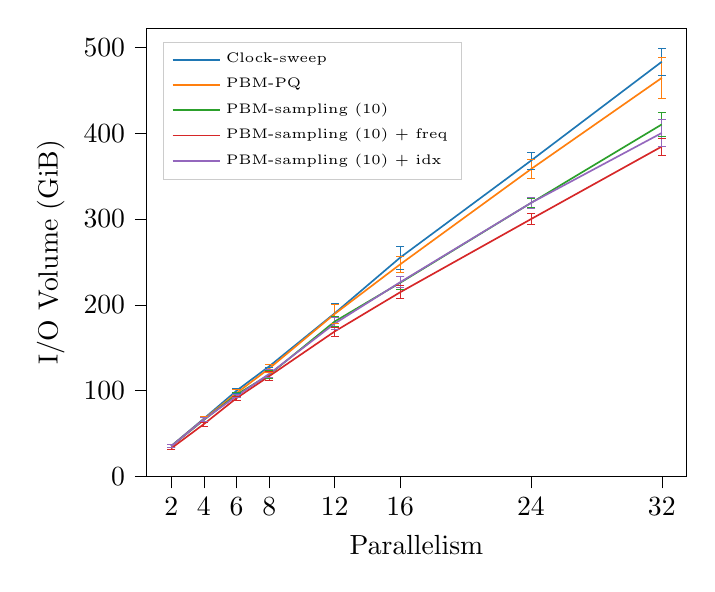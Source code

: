 % This file was created with tikzplotlib v0.10.1.
\begin{tikzpicture}

\definecolor{crimson2143940}{RGB}{214,39,40}
\definecolor{darkgray176}{RGB}{176,176,176}
\definecolor{darkorange25512714}{RGB}{255,127,14}
\definecolor{forestgreen4416044}{RGB}{44,160,44}
\definecolor{lightgray204}{RGB}{204,204,204}
\definecolor{mediumpurple148103189}{RGB}{148,103,189}
\definecolor{steelblue31119180}{RGB}{31,119,180}

\begin{axis}[
legend cell align={left},
legend style={
  font=\tiny,
  fill opacity=0.8,
  draw opacity=1,
  text opacity=1,
  at={(0.03,0.97)},
  anchor=north west,
  draw=lightgray204
},
tick align=outside,
tick pos=left,
%title={IO volume vs parallelism - Trailing index scans 1pct},
x grid style={darkgray176},
xlabel={Parallelism},
xtick=data,
xmin=0.5, xmax=33.5,
xtick style={color=black},
y grid style={darkgray176},
ylabel={I/O Volume (GiB)},
ymin=0, ymax=522.208,
ytick style={color=black}
]
\path [draw=steelblue31119180, line width=0.3px]
(axis cs:2,33.431)
--(axis cs:2,37.759);

\path [draw=steelblue31119180, line width=0.3px]
(axis cs:4,64.747)
--(axis cs:4,70.299);

\path [draw=steelblue31119180, line width=0.3px]
(axis cs:6,97.35)
--(axis cs:6,102.83);

\path [draw=steelblue31119180, line width=0.3px]
(axis cs:8,126.752)
--(axis cs:8,130.195);

\path [draw=steelblue31119180, line width=0.3px]
(axis cs:12,178.591)
--(axis cs:12,201.784);

\path [draw=steelblue31119180, line width=0.3px]
(axis cs:16,241.724)
--(axis cs:16,268.371);

\path [draw=steelblue31119180, line width=0.3px]
(axis cs:24,357.818)
--(axis cs:24,378.027);

\path [draw=steelblue31119180, line width=0.3px]
(axis cs:32,467.496)
--(axis cs:32,498.826);

\addplot [line width=0.3px, steelblue31119180, mark=-, mark size=1.5, mark options={solid}, only marks, forget plot]
table {%
2 33.431
4 64.747
6 97.35
8 126.752
12 178.591
16 241.724
24 357.818
32 467.496
};
\addplot [line width=0.3px, steelblue31119180, mark=-, mark size=1.5, mark options={solid}, only marks, forget plot]
table {%
2 37.759
4 70.299
6 102.83
8 130.195
12 201.784
16 268.371
24 378.027
32 498.826
};
\path [draw=darkorange25512714, line width=0.3px]
(axis cs:2,33.53)
--(axis cs:2,37.143);

\path [draw=darkorange25512714, line width=0.3px]
(axis cs:4,64.12)
--(axis cs:4,69.478);

\path [draw=darkorange25512714, line width=0.3px]
(axis cs:6,93.004)
--(axis cs:6,101.542);

\path [draw=darkorange25512714, line width=0.3px]
(axis cs:8,121.393)
--(axis cs:8,130.57);

\path [draw=darkorange25512714, line width=0.3px]
(axis cs:12,178.352)
--(axis cs:12,200.579);

\path [draw=darkorange25512714, line width=0.3px]
(axis cs:16,237.678)
--(axis cs:16,256.605);

\path [draw=darkorange25512714, line width=0.3px]
(axis cs:24,346.841)
--(axis cs:24,369.298);

\path [draw=darkorange25512714, line width=0.3px]
(axis cs:32,440.494)
--(axis cs:32,488.172);

\addplot [line width=0.3px, darkorange25512714, mark=-, mark size=1.5, mark options={solid}, only marks, forget plot]
table {%
2 33.53
4 64.12
6 93.004
8 121.393
12 178.352
16 237.678
24 346.841
32 440.494
};
\addplot [line width=0.3px, darkorange25512714, mark=-, mark size=1.5, mark options={solid}, only marks, forget plot]
table {%
2 37.143
4 69.478
6 101.542
8 130.57
12 200.579
16 256.605
24 369.298
32 488.172
};
\path [draw=forestgreen4416044, line width=0.3px]
(axis cs:2,33.898)
--(axis cs:2,36.936);

\path [draw=forestgreen4416044, line width=0.3px]
(axis cs:4,63.469)
--(axis cs:4,68.469);

\path [draw=forestgreen4416044, line width=0.3px]
(axis cs:6,93.031)
--(axis cs:6,97.676);

\path [draw=forestgreen4416044, line width=0.3px]
(axis cs:8,113.974)
--(axis cs:8,123.564);

\path [draw=forestgreen4416044, line width=0.3px]
(axis cs:12,174.513)
--(axis cs:12,186.708);

\path [draw=forestgreen4416044, line width=0.3px]
(axis cs:16,217.895)
--(axis cs:16,233.437);

\path [draw=forestgreen4416044, line width=0.3px]
(axis cs:24,313.161)
--(axis cs:24,324.229);

\path [draw=forestgreen4416044, line width=0.3px]
(axis cs:32,396.546)
--(axis cs:32,423.707);

\addplot [line width=0.3px, forestgreen4416044, mark=-, mark size=1.5, mark options={solid}, only marks, forget plot]
table {%
2 33.898
4 63.469
6 93.031
8 113.974
12 174.513
16 217.895
24 313.161
32 396.546
};
\addplot [line width=0.3px, forestgreen4416044, mark=-, mark size=1.5, mark options={solid}, only marks, forget plot]
table {%
2 36.936
4 68.469
6 97.676
8 123.564
12 186.708
16 233.437
24 324.229
32 423.707
};
\path [draw=crimson2143940, line width=0.3px]
(axis cs:2,31.175)
--(axis cs:2,34.493);

\path [draw=crimson2143940, line width=0.3px]
(axis cs:4,58.667)
--(axis cs:4,63.595);

\path [draw=crimson2143940, line width=0.3px]
(axis cs:6,88.973)
--(axis cs:6,93.896);

\path [draw=crimson2143940, line width=0.3px]
(axis cs:8,111.813)
--(axis cs:8,122.21);

\path [draw=crimson2143940, line width=0.3px]
(axis cs:12,163.805)
--(axis cs:12,174.274);

\path [draw=crimson2143940, line width=0.3px]
(axis cs:16,207.037)
--(axis cs:16,222.278);

\path [draw=crimson2143940, line width=0.3px]
(axis cs:24,293.332)
--(axis cs:24,306.348);

\path [draw=crimson2143940, line width=0.3px]
(axis cs:32,374.511)
--(axis cs:32,394.311);

\addplot [line width=0.3px, crimson2143940, mark=-, mark size=1.5, mark options={solid}, only marks, forget plot]
table {%
2 31.175
4 58.667
6 88.973
8 111.813
12 163.805
16 207.037
24 293.332
32 374.511
};
\addplot [line width=0.3px, crimson2143940, mark=-, mark size=1.5, mark options={solid}, only marks, forget plot]
table {%
2 34.493
4 63.595
6 93.896
8 122.21
12 174.274
16 222.278
24 306.348
32 394.311
};
\path [draw=mediumpurple148103189, line width=0.3px]
(axis cs:2,33.76)
--(axis cs:2,36.876);

\path [draw=mediumpurple148103189, line width=0.3px]
(axis cs:4,64.532)
--(axis cs:4,68.466);

\path [draw=mediumpurple148103189, line width=0.3px]
(axis cs:6,91.969)
--(axis cs:6,95.588);

\path [draw=mediumpurple148103189, line width=0.3px]
(axis cs:8,115.141)
--(axis cs:8,124.228);

\path [draw=mediumpurple148103189, line width=0.3px]
(axis cs:12,171.109)
--(axis cs:12,185.357);

\path [draw=mediumpurple148103189, line width=0.3px]
(axis cs:16,219.774)
--(axis cs:16,232.933);

\path [draw=mediumpurple148103189, line width=0.3px]
(axis cs:24,312.018)
--(axis cs:24,325.403);

\path [draw=mediumpurple148103189, line width=0.3px]
(axis cs:32,384.75)
--(axis cs:32,415.675);

\addplot [line width=0.3px, mediumpurple148103189, mark=-, mark size=1.5, mark options={solid}, only marks, forget plot]
table {%
2 33.76
4 64.532
6 91.969
8 115.141
12 171.109
16 219.774
24 312.018
32 384.75
};
\addplot [line width=0.3px, mediumpurple148103189, mark=-, mark size=1.5, mark options={solid}, only marks, forget plot]
table {%
2 36.876
4 68.466
6 95.588
8 124.228
12 185.357
16 232.933
24 325.403
32 415.675
};
\addplot [semithick, steelblue31119180]
table {%
2 35.595
4 67.523
6 100.09
8 128.473
12 190.187
16 255.048
24 367.923
32 483.161
};
\addlegendentry{Clock-sweep}
\addplot [semithick, darkorange25512714]
table {%
2 35.337
4 66.799
6 97.273
8 125.981
12 189.466
16 247.142
24 358.069
32 464.333
};
\addlegendentry{PBM-PQ}
\addplot [semithick, forestgreen4416044]
table {%
2 35.417
4 65.969
6 95.353
8 118.769
12 180.61
16 225.666
24 318.695
32 410.127
};
\addlegendentry{PBM-sampling (10)}
\addplot [semithick, crimson2143940]
table {%
2 32.834
4 61.131
6 91.435
8 117.012
12 169.04
16 214.657
24 299.84
32 384.411
};
\addlegendentry{PBM-sampling (10) + freq}
\addplot [semithick, mediumpurple148103189]
table {%
2 35.318
4 66.499
6 93.778
8 119.684
12 178.233
16 226.354
24 318.711
32 400.213
};
\addlegendentry{PBM-sampling (10) + idx}
\end{axis}

\end{tikzpicture}
